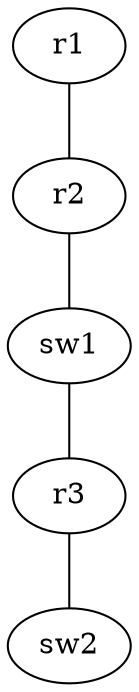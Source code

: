 digraph {
	r1[class="router"];
	r2[class="router"];
	r3[class="router"];

	sw1[class="switch"];
	sw2[class="switch"];

	r1->r2[dir="none"];
	r2->sw1[dir="none"];
	sw1->r3[dir="none"];
	r3->sw2[dir="none"];
}

